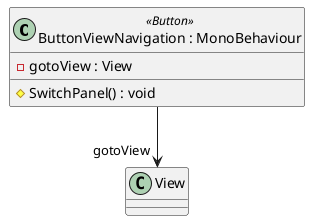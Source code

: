 @startuml
class "ButtonViewNavigation : MonoBehaviour" as ButtonViewNavigation <<Button>> {
    - gotoView : View
    # SwitchPanel() : void
}
ButtonViewNavigation --> "gotoView" View
@enduml
